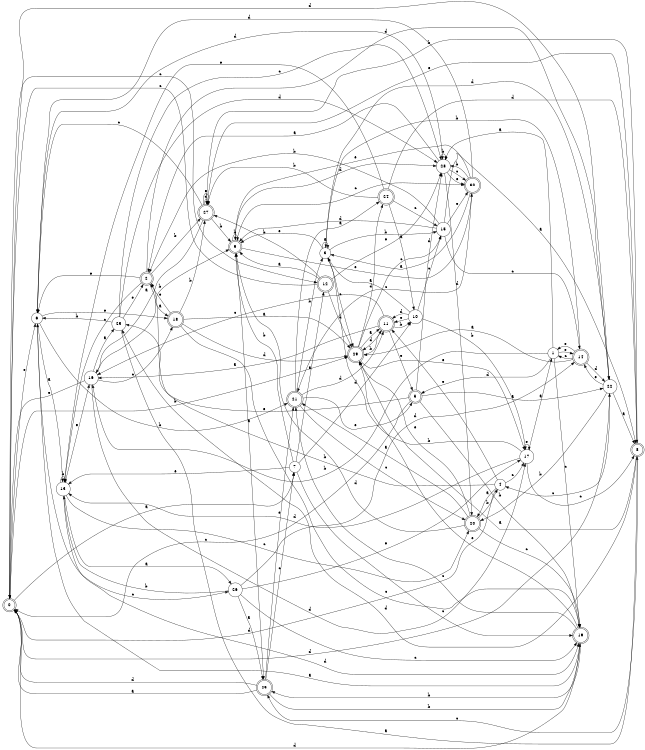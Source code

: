 digraph n25_8 {
__start0 [label="" shape="none"];

rankdir=LR;
size="8,5";

s0 [style="rounded,filled", color="black", fillcolor="white" shape="doublecircle", label="0"];
s1 [style="filled", color="black", fillcolor="white" shape="circle", label="1"];
s2 [style="rounded,filled", color="black", fillcolor="white" shape="doublecircle", label="2"];
s3 [style="filled", color="black", fillcolor="white" shape="circle", label="3"];
s4 [style="filled", color="black", fillcolor="white" shape="circle", label="4"];
s5 [style="rounded,filled", color="black", fillcolor="white" shape="doublecircle", label="5"];
s6 [style="filled", color="black", fillcolor="white" shape="circle", label="6"];
s7 [style="filled", color="black", fillcolor="white" shape="circle", label="7"];
s8 [style="rounded,filled", color="black", fillcolor="white" shape="doublecircle", label="8"];
s9 [style="rounded,filled", color="black", fillcolor="white" shape="doublecircle", label="9"];
s10 [style="filled", color="black", fillcolor="white" shape="circle", label="10"];
s11 [style="rounded,filled", color="black", fillcolor="white" shape="doublecircle", label="11"];
s12 [style="rounded,filled", color="black", fillcolor="white" shape="doublecircle", label="12"];
s13 [style="filled", color="black", fillcolor="white" shape="circle", label="13"];
s14 [style="rounded,filled", color="black", fillcolor="white" shape="doublecircle", label="14"];
s15 [style="filled", color="black", fillcolor="white" shape="circle", label="15"];
s16 [style="filled", color="black", fillcolor="white" shape="circle", label="16"];
s17 [style="filled", color="black", fillcolor="white" shape="circle", label="17"];
s18 [style="rounded,filled", color="black", fillcolor="white" shape="doublecircle", label="18"];
s19 [style="rounded,filled", color="black", fillcolor="white" shape="doublecircle", label="19"];
s20 [style="rounded,filled", color="black", fillcolor="white" shape="doublecircle", label="20"];
s21 [style="rounded,filled", color="black", fillcolor="white" shape="doublecircle", label="21"];
s22 [style="filled", color="black", fillcolor="white" shape="circle", label="22"];
s23 [style="rounded,filled", color="black", fillcolor="white" shape="doublecircle", label="23"];
s24 [style="rounded,filled", color="black", fillcolor="white" shape="doublecircle", label="24"];
s25 [style="filled", color="black", fillcolor="white" shape="circle", label="25"];
s26 [style="filled", color="black", fillcolor="white" shape="circle", label="26"];
s27 [style="rounded,filled", color="black", fillcolor="white" shape="doublecircle", label="27"];
s28 [style="filled", color="black", fillcolor="white" shape="circle", label="28"];
s29 [style="rounded,filled", color="black", fillcolor="white" shape="doublecircle", label="29"];
s30 [style="rounded,filled", color="black", fillcolor="white" shape="doublecircle", label="30"];
s0 -> s7 [label="a"];
s0 -> s29 [label="b"];
s0 -> s12 [label="c"];
s0 -> s22 [label="d"];
s0 -> s6 [label="e"];
s1 -> s28 [label="a"];
s1 -> s16 [label="b"];
s1 -> s19 [label="c"];
s1 -> s5 [label="d"];
s1 -> s14 [label="e"];
s2 -> s18 [label="a"];
s2 -> s27 [label="b"];
s2 -> s13 [label="c"];
s2 -> s22 [label="d"];
s2 -> s6 [label="e"];
s3 -> s3 [label="a"];
s3 -> s15 [label="b"];
s3 -> s29 [label="c"];
s3 -> s22 [label="d"];
s3 -> s9 [label="e"];
s4 -> s20 [label="a"];
s4 -> s2 [label="b"];
s4 -> s17 [label="c"];
s4 -> s0 [label="d"];
s4 -> s11 [label="e"];
s5 -> s22 [label="a"];
s5 -> s19 [label="b"];
s5 -> s0 [label="c"];
s5 -> s28 [label="d"];
s5 -> s25 [label="e"];
s6 -> s13 [label="a"];
s6 -> s21 [label="b"];
s6 -> s26 [label="c"];
s6 -> s28 [label="d"];
s6 -> s18 [label="e"];
s7 -> s12 [label="a"];
s7 -> s9 [label="b"];
s7 -> s19 [label="c"];
s7 -> s10 [label="d"];
s7 -> s13 [label="e"];
s8 -> s29 [label="a"];
s8 -> s27 [label="b"];
s8 -> s23 [label="c"];
s8 -> s25 [label="d"];
s8 -> s27 [label="e"];
s9 -> s23 [label="a"];
s9 -> s9 [label="b"];
s9 -> s30 [label="c"];
s9 -> s28 [label="d"];
s9 -> s30 [label="e"];
s10 -> s3 [label="a"];
s10 -> s17 [label="b"];
s10 -> s15 [label="c"];
s10 -> s11 [label="d"];
s10 -> s11 [label="e"];
s11 -> s16 [label="a"];
s11 -> s10 [label="b"];
s11 -> s16 [label="c"];
s11 -> s29 [label="d"];
s11 -> s5 [label="e"];
s12 -> s9 [label="a"];
s12 -> s27 [label="b"];
s12 -> s0 [label="c"];
s12 -> s29 [label="d"];
s12 -> s28 [label="e"];
s13 -> s26 [label="a"];
s13 -> s13 [label="b"];
s13 -> s20 [label="c"];
s13 -> s19 [label="d"];
s13 -> s16 [label="e"];
s14 -> s29 [label="a"];
s14 -> s3 [label="b"];
s14 -> s1 [label="c"];
s14 -> s22 [label="d"];
s14 -> s1 [label="e"];
s15 -> s8 [label="a"];
s15 -> s2 [label="b"];
s15 -> s14 [label="c"];
s15 -> s9 [label="d"];
s15 -> s30 [label="e"];
s16 -> s25 [label="a"];
s16 -> s9 [label="b"];
s16 -> s18 [label="c"];
s16 -> s17 [label="d"];
s16 -> s0 [label="e"];
s17 -> s1 [label="a"];
s17 -> s3 [label="b"];
s17 -> s8 [label="c"];
s17 -> s13 [label="d"];
s17 -> s17 [label="e"];
s18 -> s29 [label="a"];
s18 -> s27 [label="b"];
s18 -> s19 [label="c"];
s18 -> s29 [label="d"];
s18 -> s2 [label="e"];
s19 -> s6 [label="a"];
s19 -> s23 [label="b"];
s19 -> s21 [label="c"];
s19 -> s0 [label="d"];
s19 -> s29 [label="e"];
s20 -> s21 [label="a"];
s20 -> s4 [label="b"];
s20 -> s19 [label="c"];
s20 -> s9 [label="d"];
s20 -> s29 [label="e"];
s21 -> s24 [label="a"];
s21 -> s3 [label="b"];
s21 -> s20 [label="c"];
s21 -> s11 [label="d"];
s21 -> s5 [label="e"];
s22 -> s8 [label="a"];
s22 -> s20 [label="b"];
s22 -> s4 [label="c"];
s22 -> s0 [label="d"];
s22 -> s14 [label="e"];
s23 -> s0 [label="a"];
s23 -> s19 [label="b"];
s23 -> s7 [label="c"];
s23 -> s0 [label="d"];
s23 -> s21 [label="e"];
s24 -> s10 [label="a"];
s24 -> s27 [label="b"];
s24 -> s15 [label="c"];
s24 -> s8 [label="d"];
s24 -> s13 [label="e"];
s25 -> s8 [label="a"];
s25 -> s6 [label="b"];
s25 -> s28 [label="c"];
s25 -> s28 [label="d"];
s25 -> s2 [label="e"];
s26 -> s23 [label="a"];
s26 -> s13 [label="b"];
s26 -> s19 [label="c"];
s26 -> s14 [label="d"];
s26 -> s17 [label="e"];
s27 -> s16 [label="a"];
s27 -> s9 [label="b"];
s27 -> s6 [label="c"];
s27 -> s27 [label="d"];
s27 -> s27 [label="e"];
s28 -> s2 [label="a"];
s28 -> s28 [label="b"];
s28 -> s30 [label="c"];
s28 -> s20 [label="d"];
s28 -> s30 [label="e"];
s29 -> s11 [label="a"];
s29 -> s11 [label="b"];
s29 -> s15 [label="c"];
s29 -> s24 [label="d"];
s29 -> s17 [label="e"];
s30 -> s3 [label="a"];
s30 -> s28 [label="b"];
s30 -> s21 [label="c"];
s30 -> s6 [label="d"];
s30 -> s9 [label="e"];

}